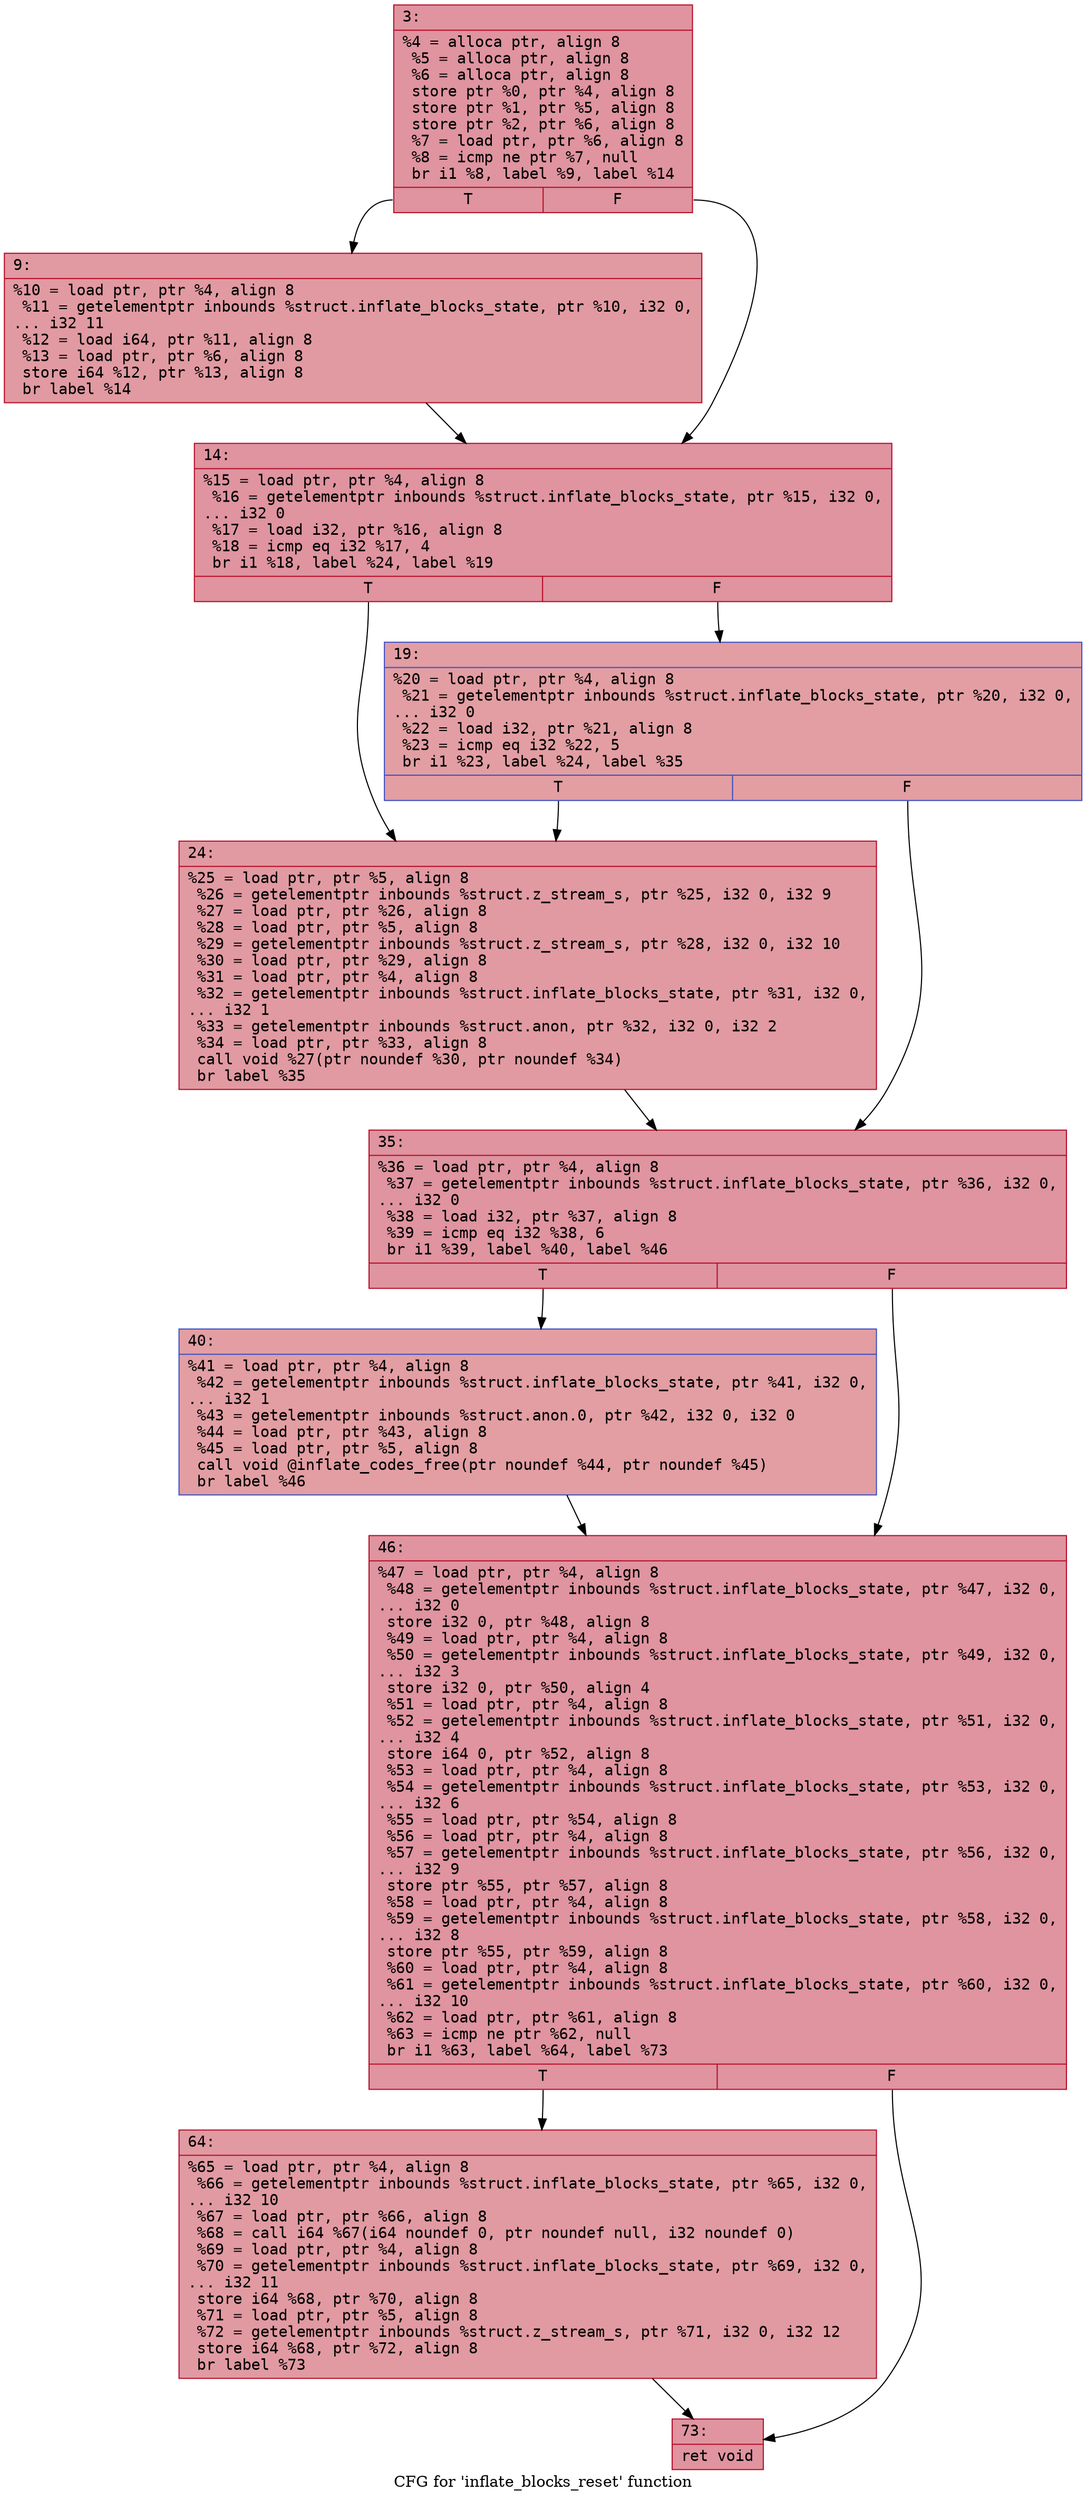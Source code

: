 digraph "CFG for 'inflate_blocks_reset' function" {
	label="CFG for 'inflate_blocks_reset' function";

	Node0x600001f79f90 [shape=record,color="#b70d28ff", style=filled, fillcolor="#b70d2870" fontname="Courier",label="{3:\l|  %4 = alloca ptr, align 8\l  %5 = alloca ptr, align 8\l  %6 = alloca ptr, align 8\l  store ptr %0, ptr %4, align 8\l  store ptr %1, ptr %5, align 8\l  store ptr %2, ptr %6, align 8\l  %7 = load ptr, ptr %6, align 8\l  %8 = icmp ne ptr %7, null\l  br i1 %8, label %9, label %14\l|{<s0>T|<s1>F}}"];
	Node0x600001f79f90:s0 -> Node0x600001f79fe0[tooltip="3 -> 9\nProbability 62.50%" ];
	Node0x600001f79f90:s1 -> Node0x600001f7a030[tooltip="3 -> 14\nProbability 37.50%" ];
	Node0x600001f79fe0 [shape=record,color="#b70d28ff", style=filled, fillcolor="#bb1b2c70" fontname="Courier",label="{9:\l|  %10 = load ptr, ptr %4, align 8\l  %11 = getelementptr inbounds %struct.inflate_blocks_state, ptr %10, i32 0,\l... i32 11\l  %12 = load i64, ptr %11, align 8\l  %13 = load ptr, ptr %6, align 8\l  store i64 %12, ptr %13, align 8\l  br label %14\l}"];
	Node0x600001f79fe0 -> Node0x600001f7a030[tooltip="9 -> 14\nProbability 100.00%" ];
	Node0x600001f7a030 [shape=record,color="#b70d28ff", style=filled, fillcolor="#b70d2870" fontname="Courier",label="{14:\l|  %15 = load ptr, ptr %4, align 8\l  %16 = getelementptr inbounds %struct.inflate_blocks_state, ptr %15, i32 0,\l... i32 0\l  %17 = load i32, ptr %16, align 8\l  %18 = icmp eq i32 %17, 4\l  br i1 %18, label %24, label %19\l|{<s0>T|<s1>F}}"];
	Node0x600001f7a030:s0 -> Node0x600001f7a0d0[tooltip="14 -> 24\nProbability 50.00%" ];
	Node0x600001f7a030:s1 -> Node0x600001f7a080[tooltip="14 -> 19\nProbability 50.00%" ];
	Node0x600001f7a080 [shape=record,color="#3d50c3ff", style=filled, fillcolor="#be242e70" fontname="Courier",label="{19:\l|  %20 = load ptr, ptr %4, align 8\l  %21 = getelementptr inbounds %struct.inflate_blocks_state, ptr %20, i32 0,\l... i32 0\l  %22 = load i32, ptr %21, align 8\l  %23 = icmp eq i32 %22, 5\l  br i1 %23, label %24, label %35\l|{<s0>T|<s1>F}}"];
	Node0x600001f7a080:s0 -> Node0x600001f7a0d0[tooltip="19 -> 24\nProbability 50.00%" ];
	Node0x600001f7a080:s1 -> Node0x600001f7a120[tooltip="19 -> 35\nProbability 50.00%" ];
	Node0x600001f7a0d0 [shape=record,color="#b70d28ff", style=filled, fillcolor="#bb1b2c70" fontname="Courier",label="{24:\l|  %25 = load ptr, ptr %5, align 8\l  %26 = getelementptr inbounds %struct.z_stream_s, ptr %25, i32 0, i32 9\l  %27 = load ptr, ptr %26, align 8\l  %28 = load ptr, ptr %5, align 8\l  %29 = getelementptr inbounds %struct.z_stream_s, ptr %28, i32 0, i32 10\l  %30 = load ptr, ptr %29, align 8\l  %31 = load ptr, ptr %4, align 8\l  %32 = getelementptr inbounds %struct.inflate_blocks_state, ptr %31, i32 0,\l... i32 1\l  %33 = getelementptr inbounds %struct.anon, ptr %32, i32 0, i32 2\l  %34 = load ptr, ptr %33, align 8\l  call void %27(ptr noundef %30, ptr noundef %34)\l  br label %35\l}"];
	Node0x600001f7a0d0 -> Node0x600001f7a120[tooltip="24 -> 35\nProbability 100.00%" ];
	Node0x600001f7a120 [shape=record,color="#b70d28ff", style=filled, fillcolor="#b70d2870" fontname="Courier",label="{35:\l|  %36 = load ptr, ptr %4, align 8\l  %37 = getelementptr inbounds %struct.inflate_blocks_state, ptr %36, i32 0,\l... i32 0\l  %38 = load i32, ptr %37, align 8\l  %39 = icmp eq i32 %38, 6\l  br i1 %39, label %40, label %46\l|{<s0>T|<s1>F}}"];
	Node0x600001f7a120:s0 -> Node0x600001f7a170[tooltip="35 -> 40\nProbability 50.00%" ];
	Node0x600001f7a120:s1 -> Node0x600001f7a1c0[tooltip="35 -> 46\nProbability 50.00%" ];
	Node0x600001f7a170 [shape=record,color="#3d50c3ff", style=filled, fillcolor="#be242e70" fontname="Courier",label="{40:\l|  %41 = load ptr, ptr %4, align 8\l  %42 = getelementptr inbounds %struct.inflate_blocks_state, ptr %41, i32 0,\l... i32 1\l  %43 = getelementptr inbounds %struct.anon.0, ptr %42, i32 0, i32 0\l  %44 = load ptr, ptr %43, align 8\l  %45 = load ptr, ptr %5, align 8\l  call void @inflate_codes_free(ptr noundef %44, ptr noundef %45)\l  br label %46\l}"];
	Node0x600001f7a170 -> Node0x600001f7a1c0[tooltip="40 -> 46\nProbability 100.00%" ];
	Node0x600001f7a1c0 [shape=record,color="#b70d28ff", style=filled, fillcolor="#b70d2870" fontname="Courier",label="{46:\l|  %47 = load ptr, ptr %4, align 8\l  %48 = getelementptr inbounds %struct.inflate_blocks_state, ptr %47, i32 0,\l... i32 0\l  store i32 0, ptr %48, align 8\l  %49 = load ptr, ptr %4, align 8\l  %50 = getelementptr inbounds %struct.inflate_blocks_state, ptr %49, i32 0,\l... i32 3\l  store i32 0, ptr %50, align 4\l  %51 = load ptr, ptr %4, align 8\l  %52 = getelementptr inbounds %struct.inflate_blocks_state, ptr %51, i32 0,\l... i32 4\l  store i64 0, ptr %52, align 8\l  %53 = load ptr, ptr %4, align 8\l  %54 = getelementptr inbounds %struct.inflate_blocks_state, ptr %53, i32 0,\l... i32 6\l  %55 = load ptr, ptr %54, align 8\l  %56 = load ptr, ptr %4, align 8\l  %57 = getelementptr inbounds %struct.inflate_blocks_state, ptr %56, i32 0,\l... i32 9\l  store ptr %55, ptr %57, align 8\l  %58 = load ptr, ptr %4, align 8\l  %59 = getelementptr inbounds %struct.inflate_blocks_state, ptr %58, i32 0,\l... i32 8\l  store ptr %55, ptr %59, align 8\l  %60 = load ptr, ptr %4, align 8\l  %61 = getelementptr inbounds %struct.inflate_blocks_state, ptr %60, i32 0,\l... i32 10\l  %62 = load ptr, ptr %61, align 8\l  %63 = icmp ne ptr %62, null\l  br i1 %63, label %64, label %73\l|{<s0>T|<s1>F}}"];
	Node0x600001f7a1c0:s0 -> Node0x600001f7a210[tooltip="46 -> 64\nProbability 62.50%" ];
	Node0x600001f7a1c0:s1 -> Node0x600001f7a260[tooltip="46 -> 73\nProbability 37.50%" ];
	Node0x600001f7a210 [shape=record,color="#b70d28ff", style=filled, fillcolor="#bb1b2c70" fontname="Courier",label="{64:\l|  %65 = load ptr, ptr %4, align 8\l  %66 = getelementptr inbounds %struct.inflate_blocks_state, ptr %65, i32 0,\l... i32 10\l  %67 = load ptr, ptr %66, align 8\l  %68 = call i64 %67(i64 noundef 0, ptr noundef null, i32 noundef 0)\l  %69 = load ptr, ptr %4, align 8\l  %70 = getelementptr inbounds %struct.inflate_blocks_state, ptr %69, i32 0,\l... i32 11\l  store i64 %68, ptr %70, align 8\l  %71 = load ptr, ptr %5, align 8\l  %72 = getelementptr inbounds %struct.z_stream_s, ptr %71, i32 0, i32 12\l  store i64 %68, ptr %72, align 8\l  br label %73\l}"];
	Node0x600001f7a210 -> Node0x600001f7a260[tooltip="64 -> 73\nProbability 100.00%" ];
	Node0x600001f7a260 [shape=record,color="#b70d28ff", style=filled, fillcolor="#b70d2870" fontname="Courier",label="{73:\l|  ret void\l}"];
}
